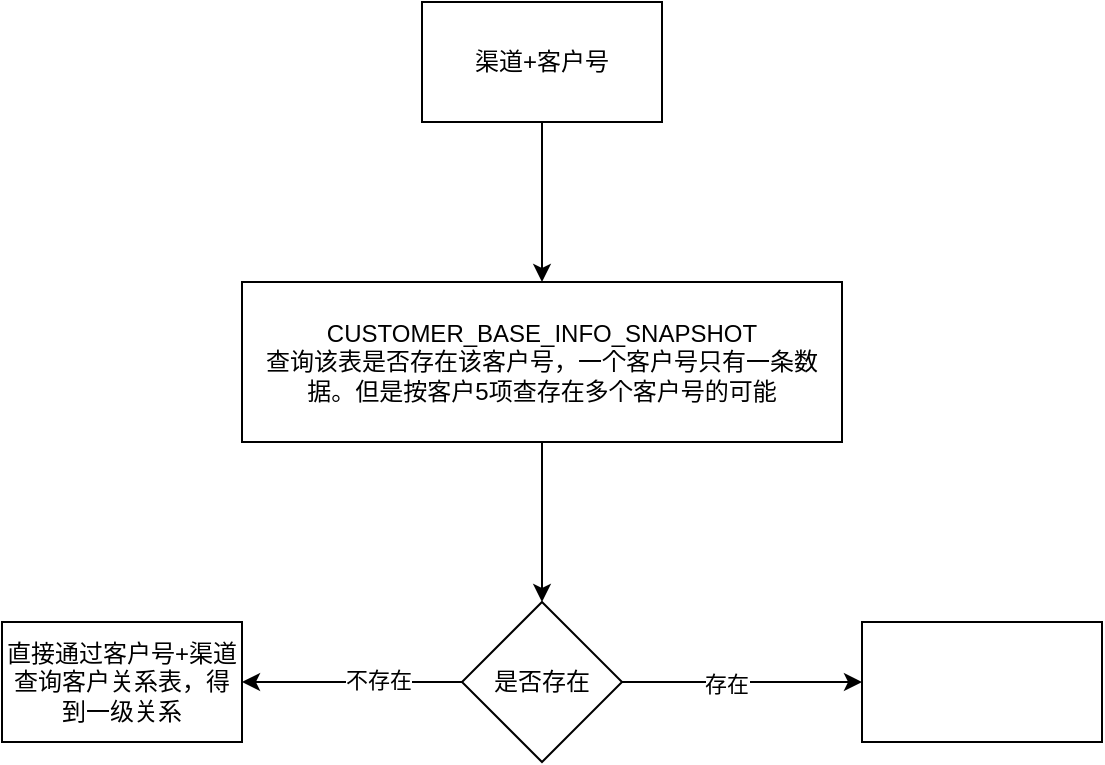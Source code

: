 <mxfile version="24.0.7" type="github">
  <diagram name="第 1 页" id="C5rFHaonQaUm8R1daILY">
    <mxGraphModel dx="1194" dy="692" grid="1" gridSize="10" guides="1" tooltips="1" connect="1" arrows="1" fold="1" page="1" pageScale="1" pageWidth="827" pageHeight="1169" math="0" shadow="0">
      <root>
        <mxCell id="0" />
        <mxCell id="1" parent="0" />
        <mxCell id="0gbHEz_NFwT0j6BnbrYF-4" value="" style="edgeStyle=orthogonalEdgeStyle;rounded=0;orthogonalLoop=1;jettySize=auto;html=1;" edge="1" parent="1" source="0gbHEz_NFwT0j6BnbrYF-2" target="0gbHEz_NFwT0j6BnbrYF-3">
          <mxGeometry relative="1" as="geometry" />
        </mxCell>
        <mxCell id="0gbHEz_NFwT0j6BnbrYF-2" value="渠道+客户号" style="rounded=0;whiteSpace=wrap;html=1;" vertex="1" parent="1">
          <mxGeometry x="320" y="30" width="120" height="60" as="geometry" />
        </mxCell>
        <mxCell id="0gbHEz_NFwT0j6BnbrYF-6" value="" style="edgeStyle=orthogonalEdgeStyle;rounded=0;orthogonalLoop=1;jettySize=auto;html=1;" edge="1" parent="1" source="0gbHEz_NFwT0j6BnbrYF-3" target="0gbHEz_NFwT0j6BnbrYF-5">
          <mxGeometry relative="1" as="geometry" />
        </mxCell>
        <mxCell id="0gbHEz_NFwT0j6BnbrYF-3" value="CUSTOMER_BASE_INFO_SNAPSHOT&lt;div&gt;查询该表是否存在该客户号，一个客户号只有一条数据。但是按客户5项查存在多个客户号的可能&lt;/div&gt;" style="whiteSpace=wrap;html=1;rounded=0;" vertex="1" parent="1">
          <mxGeometry x="230" y="170" width="300" height="80" as="geometry" />
        </mxCell>
        <mxCell id="0gbHEz_NFwT0j6BnbrYF-8" value="" style="edgeStyle=orthogonalEdgeStyle;rounded=0;orthogonalLoop=1;jettySize=auto;html=1;" edge="1" parent="1" source="0gbHEz_NFwT0j6BnbrYF-5" target="0gbHEz_NFwT0j6BnbrYF-7">
          <mxGeometry relative="1" as="geometry" />
        </mxCell>
        <mxCell id="0gbHEz_NFwT0j6BnbrYF-11" value="不存在" style="edgeLabel;html=1;align=center;verticalAlign=middle;resizable=0;points=[];" vertex="1" connectable="0" parent="0gbHEz_NFwT0j6BnbrYF-8">
          <mxGeometry x="-0.233" y="-1" relative="1" as="geometry">
            <mxPoint as="offset" />
          </mxGeometry>
        </mxCell>
        <mxCell id="0gbHEz_NFwT0j6BnbrYF-10" value="" style="edgeStyle=orthogonalEdgeStyle;rounded=0;orthogonalLoop=1;jettySize=auto;html=1;" edge="1" parent="1" source="0gbHEz_NFwT0j6BnbrYF-5" target="0gbHEz_NFwT0j6BnbrYF-9">
          <mxGeometry relative="1" as="geometry" />
        </mxCell>
        <mxCell id="0gbHEz_NFwT0j6BnbrYF-12" value="存在" style="edgeLabel;html=1;align=center;verticalAlign=middle;resizable=0;points=[];" vertex="1" connectable="0" parent="0gbHEz_NFwT0j6BnbrYF-10">
          <mxGeometry x="-0.133" y="-1" relative="1" as="geometry">
            <mxPoint as="offset" />
          </mxGeometry>
        </mxCell>
        <mxCell id="0gbHEz_NFwT0j6BnbrYF-5" value="是否存在" style="rhombus;whiteSpace=wrap;html=1;rounded=0;" vertex="1" parent="1">
          <mxGeometry x="340" y="330" width="80" height="80" as="geometry" />
        </mxCell>
        <mxCell id="0gbHEz_NFwT0j6BnbrYF-7" value="直接通过客户号+渠道查询客户关系表，得到一级关系" style="whiteSpace=wrap;html=1;rounded=0;" vertex="1" parent="1">
          <mxGeometry x="110" y="340" width="120" height="60" as="geometry" />
        </mxCell>
        <mxCell id="0gbHEz_NFwT0j6BnbrYF-9" value="" style="whiteSpace=wrap;html=1;rounded=0;" vertex="1" parent="1">
          <mxGeometry x="540" y="340" width="120" height="60" as="geometry" />
        </mxCell>
      </root>
    </mxGraphModel>
  </diagram>
</mxfile>
